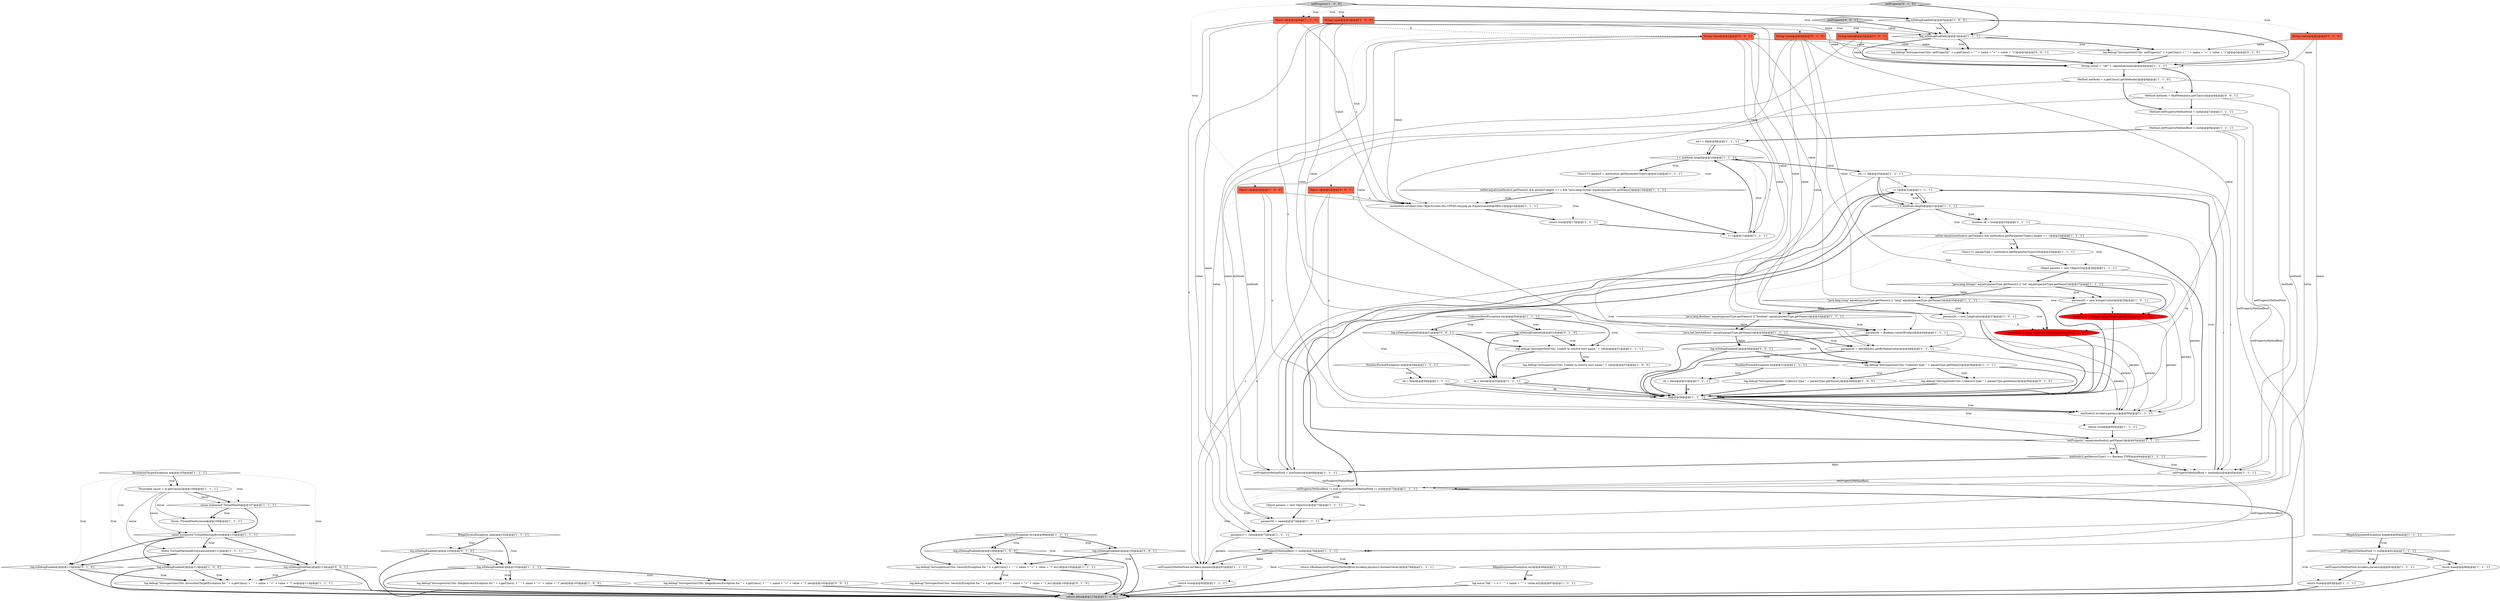digraph {
31 [style = filled, label = "InvocationTargetException ie@@@105@@@['1', '1', '1']", fillcolor = white, shape = diamond image = "AAA0AAABBB1BBB"];
58 [style = filled, label = "params(0( = name@@@74@@@['1', '1', '1']", fillcolor = white, shape = ellipse image = "AAA0AAABBB1BBB"];
19 [style = filled, label = "int i = 0@@@20@@@['1', '1', '1']", fillcolor = white, shape = ellipse image = "AAA0AAABBB1BBB"];
97 [style = filled, label = "log.isDebugEnabled()@@@51@@@['0', '0', '1']", fillcolor = white, shape = diamond image = "AAA0AAABBB3BBB"];
29 [style = filled, label = "log.isDebugEnabled()@@@113@@@['1', '0', '0']", fillcolor = white, shape = diamond image = "AAA0AAABBB1BBB"];
79 [style = filled, label = "log.isDebugEnabled()@@@103@@@['0', '1', '0']", fillcolor = white, shape = diamond image = "AAA0AAABBB2BBB"];
70 [style = filled, label = "log.debug(\"IntrospectionUtils: SecurityException for \" + o.getClass() + \" \" + name + \"=\" + value + \")\",ex1)@@@100@@@['1', '1', '1']", fillcolor = white, shape = ellipse image = "AAA0AAABBB1BBB"];
61 [style = filled, label = "SecurityException ex1@@@99@@@['1', '1', '1']", fillcolor = white, shape = diamond image = "AAA0AAABBB1BBB"];
55 [style = filled, label = "setProperty['1', '0', '0']", fillcolor = lightgray, shape = diamond image = "AAA0AAABBB1BBB"];
2 [style = filled, label = "throw (VirtualMachineError)cause@@@111@@@['1', '1', '1']", fillcolor = white, shape = ellipse image = "AAA0AAABBB1BBB"];
98 [style = filled, label = "setProperty['0', '0', '1']", fillcolor = lightgray, shape = diamond image = "AAA0AAABBB3BBB"];
17 [style = filled, label = "Method setPropertyMethodBool = null@@@8@@@['1', '1', '1']", fillcolor = white, shape = ellipse image = "AAA0AAABBB1BBB"];
39 [style = filled, label = "setPropertyMethodBool != null || setPropertyMethodVoid != null@@@72@@@['1', '1', '1']", fillcolor = white, shape = diamond image = "AAA0AAABBB1BBB"];
96 [style = filled, label = "log.debug(\"IntrospectionUtils: IllegalAccessException for \" + o.getClass() + \" \" + name + \"=\" + value + \")\",iae)@@@103@@@['0', '0', '1']", fillcolor = white, shape = ellipse image = "AAA0AAABBB3BBB"];
83 [style = filled, label = "log.debug(\"IntrospectionUtils: setProperty(\" + o.getClass() + \" \" + name + \"=\" + value + \")\")@@@3@@@['0', '1', '0']", fillcolor = white, shape = ellipse image = "AAA0AAABBB2BBB"];
45 [style = filled, label = "\"java.lang.Boolean\".equals(paramType.getName()) || \"boolean\".equals(paramType.getName())@@@43@@@['1', '1', '1']", fillcolor = white, shape = diamond image = "AAA0AAABBB1BBB"];
51 [style = filled, label = "Throwable cause = ie.getCause()@@@106@@@['1', '1', '1']", fillcolor = white, shape = ellipse image = "AAA0AAABBB1BBB"];
59 [style = filled, label = "return ((Boolean)setPropertyMethodBool.invoke(o,params)).booleanValue()@@@78@@@['1', '1', '1']", fillcolor = white, shape = ellipse image = "AAA0AAABBB1BBB"];
6 [style = filled, label = "IllegalAccessException iae@@@102@@@['1', '1', '1']", fillcolor = white, shape = diamond image = "AAA0AAABBB1BBB"];
14 [style = filled, label = "NumberFormatException ex@@@39@@@['1', '1', '1']", fillcolor = white, shape = diamond image = "AAA0AAABBB1BBB"];
9 [style = filled, label = "log.debug(\"IntrospectionUtils: IllegalAccessException for \" + o.getClass() + \" \" + name + \"=\" + value + \")\",iae)@@@103@@@['1', '0', '0']", fillcolor = white, shape = ellipse image = "AAA0AAABBB1BBB"];
11 [style = filled, label = "boolean ok = true@@@23@@@['1', '1', '1']", fillcolor = white, shape = ellipse image = "AAA0AAABBB1BBB"];
5 [style = filled, label = "IllegalArgumentException biae@@@80@@@['1', '1', '1']", fillcolor = white, shape = diamond image = "AAA0AAABBB1BBB"];
10 [style = filled, label = "i++@@@22@@@['1', '1', '1']", fillcolor = white, shape = ellipse image = "AAA0AAABBB1BBB"];
44 [style = filled, label = "params(0( = Boolean.valueOf(value)@@@44@@@['1', '1', '1']", fillcolor = white, shape = ellipse image = "AAA0AAABBB1BBB"];
26 [style = filled, label = "setPropertyMethodVoid != null@@@81@@@['1', '1', '1']", fillcolor = white, shape = diamond image = "AAA0AAABBB1BBB"];
94 [style = filled, label = "log.isDebugEnabled()@@@56@@@['0', '0', '1']", fillcolor = white, shape = diamond image = "AAA0AAABBB3BBB"];
41 [style = filled, label = "setPropertyMethodVoid = methods(i(@@@68@@@['1', '1', '1']", fillcolor = white, shape = ellipse image = "AAA0AAABBB1BBB"];
22 [style = filled, label = "return true@@@17@@@['1', '1', '1']", fillcolor = white, shape = ellipse image = "AAA0AAABBB1BBB"];
52 [style = filled, label = "Object o@@@2@@@['1', '1', '0']", fillcolor = tomato, shape = box image = "AAA0AAABBB1BBB"];
18 [style = filled, label = "throw biae@@@86@@@['1', '1', '1']", fillcolor = white, shape = ellipse image = "AAA0AAABBB1BBB"];
64 [style = filled, label = "\"java.lang.Long\".equals(paramType.getName()) || \"long\".equals(paramType.getName())@@@35@@@['1', '1', '1']", fillcolor = white, shape = diamond image = "AAA0AAABBB1BBB"];
69 [style = filled, label = "NumberFormatException ex@@@31@@@['1', '1', '1']", fillcolor = white, shape = diamond image = "AAA0AAABBB1BBB"];
66 [style = filled, label = "throw (ThreadDeath)cause@@@108@@@['1', '1', '1']", fillcolor = white, shape = ellipse image = "AAA0AAABBB1BBB"];
32 [style = filled, label = "methods(i(.invoke(o,new Object((((edu.fdu.CPPDG.tinypdg.pe.ExpressionInfo@4ff3c1)@@@14@@@['1', '1', '1']", fillcolor = white, shape = ellipse image = "AAA0AAABBB1BBB"];
53 [style = filled, label = "params(1( = value@@@75@@@['1', '1', '1']", fillcolor = white, shape = ellipse image = "AAA0AAABBB1BBB"];
93 [style = filled, label = "Method methods = findMethods(o.getClass())@@@6@@@['0', '0', '1']", fillcolor = white, shape = ellipse image = "AAA0AAABBB3BBB"];
91 [style = filled, label = "log.debug(\"IntrospectionUtils: setProperty(\" + o.getClass() + \" \" + name + \"=\" + value + \")\")@@@3@@@['0', '0', '1']", fillcolor = white, shape = ellipse image = "AAA0AAABBB3BBB"];
47 [style = filled, label = "Object params = new Object((((@@@26@@@['1', '1', '1']", fillcolor = white, shape = ellipse image = "AAA0AAABBB1BBB"];
71 [style = filled, label = "\"java.net.InetAddress\".equals(paramType.getName())@@@46@@@['1', '1', '1']", fillcolor = white, shape = diamond image = "AAA0AAABBB1BBB"];
84 [style = filled, label = "String name@@@2@@@['0', '1', '0']", fillcolor = tomato, shape = box image = "AAA0AAABBB2BBB"];
28 [style = filled, label = "log.debug(\"IntrospectionUtils: Unknown type \" + paramType.getName())@@@56@@@['1', '1', '1']", fillcolor = white, shape = ellipse image = "AAA0AAABBB1BBB"];
21 [style = filled, label = "setPropertyMethodVoid.invoke(o,params)@@@82@@@['1', '1', '1']", fillcolor = white, shape = ellipse image = "AAA0AAABBB1BBB"];
27 [style = filled, label = "return true@@@83@@@['1', '1', '1']", fillcolor = white, shape = ellipse image = "AAA0AAABBB1BBB"];
90 [style = filled, label = "String name@@@2@@@['0', '0', '1']", fillcolor = tomato, shape = box image = "AAA0AAABBB3BBB"];
30 [style = filled, label = "\"java.lang.Integer\".equals(paramType.getName()) || \"int\".equals(paramType.getName())@@@27@@@['1', '1', '1']", fillcolor = white, shape = diamond image = "AAA0AAABBB1BBB"];
63 [style = filled, label = "setPropertyMethodVoid.invoke(o,params)@@@91@@@['1', '1', '1']", fillcolor = white, shape = ellipse image = "AAA0AAABBB1BBB"];
73 [style = filled, label = "setPropertyMethodBool != null@@@76@@@['1', '1', '1']", fillcolor = white, shape = diamond image = "AAA0AAABBB1BBB"];
15 [style = filled, label = "return true@@@92@@@['1', '1', '1']", fillcolor = white, shape = ellipse image = "AAA0AAABBB1BBB"];
72 [style = filled, label = "UnknownHostException exc@@@50@@@['1', '1', '1']", fillcolor = white, shape = diamond image = "AAA0AAABBB1BBB"];
50 [style = filled, label = "params(0( = new Integer(value)@@@29@@@['1', '0', '1']", fillcolor = white, shape = ellipse image = "AAA0AAABBB1BBB"];
35 [style = filled, label = "i < methods.length@@@21@@@['1', '1', '1']", fillcolor = white, shape = diamond image = "AAA0AAABBB1BBB"];
75 [style = filled, label = "int i = 0@@@9@@@['1', '1', '1']", fillcolor = white, shape = ellipse image = "AAA0AAABBB1BBB"];
68 [style = filled, label = "setter.equals(methods(i(.getName()) && paramT.length == 1 && \"java.lang.String\".equals(paramT(0(.getName())@@@13@@@['1', '1', '1']", fillcolor = white, shape = diamond image = "AAA0AAABBB1BBB"];
0 [style = filled, label = "Object o@@@2@@@['1', '0', '0']", fillcolor = tomato, shape = box image = "AAA0AAABBB1BBB"];
57 [style = filled, label = "return false@@@115@@@['1', '1', '1']", fillcolor = lightgray, shape = ellipse image = "AAA0AAABBB1BBB"];
42 [style = filled, label = "Method setPropertyMethodVoid = null@@@7@@@['1', '1', '1']", fillcolor = white, shape = ellipse image = "AAA0AAABBB1BBB"];
20 [style = filled, label = "i < methods.length@@@10@@@['1', '1', '1']", fillcolor = white, shape = diamond image = "AAA0AAABBB1BBB"];
13 [style = filled, label = "Method methods = o.getClass().getMethods()@@@6@@@['1', '1', '0']", fillcolor = white, shape = ellipse image = "AAA0AAABBB1BBB"];
81 [style = filled, label = "setProperty['0', '1', '0']", fillcolor = lightgray, shape = diamond image = "AAA0AAABBB2BBB"];
67 [style = filled, label = "log.warn(\"IAE \" + o + \" \" + name + \" \" + value,ex2)@@@97@@@['1', '1', '1']", fillcolor = white, shape = ellipse image = "AAA0AAABBB1BBB"];
85 [style = filled, label = "params(0( = Long.valueOf(value)@@@37@@@['0', '1', '0']", fillcolor = red, shape = ellipse image = "AAA1AAABBB2BBB"];
1 [style = filled, label = "IllegalArgumentException ex2@@@96@@@['1', '1', '1']", fillcolor = white, shape = diamond image = "AAA0AAABBB1BBB"];
82 [style = filled, label = "log.debug(\"IntrospectionUtils: Unknown type \" + paramType.getName())@@@56@@@['0', '1', '0']", fillcolor = white, shape = ellipse image = "AAA0AAABBB2BBB"];
49 [style = filled, label = "cause instanceof ThreadDeath@@@107@@@['1', '1', '1']", fillcolor = white, shape = diamond image = "AAA0AAABBB1BBB"];
99 [style = filled, label = "Object o@@@2@@@['0', '0', '1']", fillcolor = tomato, shape = box image = "AAA0AAABBB3BBB"];
89 [style = filled, label = "log.isDebugEnabled()@@@113@@@['0', '1', '0']", fillcolor = white, shape = diamond image = "AAA0AAABBB2BBB"];
34 [style = filled, label = "setPropertyMethodBool = methods(i(@@@65@@@['1', '1', '1']", fillcolor = white, shape = ellipse image = "AAA0AAABBB1BBB"];
65 [style = filled, label = "Class<?> paramT = methods(i(.getParameterTypes()@@@12@@@['1', '1', '1']", fillcolor = white, shape = ellipse image = "AAA0AAABBB1BBB"];
24 [style = filled, label = "String setter = \"set\" + capitalize(name)@@@4@@@['1', '1', '1']", fillcolor = white, shape = ellipse image = "AAA0AAABBB1BBB"];
56 [style = filled, label = "log.isDebugEnabled()@@@3@@@['1', '1', '1']", fillcolor = white, shape = diamond image = "AAA0AAABBB1BBB"];
46 [style = filled, label = "Object params = new Object((((@@@73@@@['1', '1', '1']", fillcolor = white, shape = ellipse image = "AAA0AAABBB1BBB"];
77 [style = filled, label = "log.debug(\"IntrospectionUtils: Unable to resolve host name:\" + value)@@@51@@@['1', '1', '1']", fillcolor = white, shape = ellipse image = "AAA0AAABBB1BBB"];
40 [style = filled, label = "log.debug(\"IntrospectionUtils: InvocationTargetException for \" + o.getClass() + \" \" + name + \"=\" + value + \")\",ie)@@@113@@@['1', '1', '1']", fillcolor = white, shape = ellipse image = "AAA0AAABBB1BBB"];
38 [style = filled, label = "String value@@@2@@@['1', '0', '0']", fillcolor = tomato, shape = box image = "AAA0AAABBB1BBB"];
80 [style = filled, label = "params(0( = Integer.valueOf(value)@@@29@@@['0', '1', '0']", fillcolor = red, shape = ellipse image = "AAA1AAABBB2BBB"];
23 [style = filled, label = "log.isDebugEnabled()@@@103@@@['1', '1', '1']", fillcolor = white, shape = diamond image = "AAA0AAABBB1BBB"];
43 [style = filled, label = "i++@@@11@@@['1', '1', '1']", fillcolor = white, shape = ellipse image = "AAA0AAABBB1BBB"];
74 [style = filled, label = "Class<?> paramType = methods(i(.getParameterTypes()(0(@@@25@@@['1', '1', '1']", fillcolor = white, shape = ellipse image = "AAA0AAABBB1BBB"];
8 [style = filled, label = "return true@@@60@@@['1', '1', '1']", fillcolor = white, shape = ellipse image = "AAA0AAABBB1BBB"];
62 [style = filled, label = "setter.equals(methods(i(.getName()) && methods(i(.getParameterTypes().length == 1@@@24@@@['1', '1', '1']", fillcolor = white, shape = diamond image = "AAA0AAABBB1BBB"];
60 [style = filled, label = "log.isDebugEnabled()@@@100@@@['1', '0', '0']", fillcolor = white, shape = diamond image = "AAA0AAABBB1BBB"];
87 [style = filled, label = "log.debug(\"IntrospectionUtils: SecurityException for \" + o.getClass() + \" \" + name + \"=\" + value + \")\",ex1)@@@100@@@['0', '1', '0']", fillcolor = white, shape = ellipse image = "AAA0AAABBB2BBB"];
3 [style = filled, label = "ok = false@@@52@@@['1', '1', '1']", fillcolor = white, shape = ellipse image = "AAA0AAABBB1BBB"];
4 [style = filled, label = "log.debug(\"IntrospectionUtils: Unable to resolve host name:\" + value)@@@51@@@['1', '0', '0']", fillcolor = white, shape = ellipse image = "AAA0AAABBB1BBB"];
12 [style = filled, label = "params(0( = new Long(value)@@@37@@@['1', '0', '1']", fillcolor = white, shape = ellipse image = "AAA0AAABBB1BBB"];
54 [style = filled, label = "params(0( = InetAddress.getByName(value)@@@48@@@['1', '1', '1']", fillcolor = white, shape = ellipse image = "AAA0AAABBB1BBB"];
95 [style = filled, label = "log.isDebugEnabled()@@@100@@@['0', '0', '1']", fillcolor = white, shape = diamond image = "AAA0AAABBB3BBB"];
88 [style = filled, label = "String value@@@2@@@['0', '1', '0']", fillcolor = tomato, shape = box image = "AAA0AAABBB2BBB"];
78 [style = filled, label = "ok@@@58@@@['1', '1', '1']", fillcolor = white, shape = diamond image = "AAA0AAABBB1BBB"];
48 [style = filled, label = "ok = false@@@32@@@['1', '1', '1']", fillcolor = white, shape = ellipse image = "AAA0AAABBB1BBB"];
16 [style = filled, label = "log.isDebugEnabled()@@@3@@@['1', '0', '0']", fillcolor = white, shape = diamond image = "AAA0AAABBB1BBB"];
36 [style = filled, label = "ok = false@@@40@@@['1', '1', '1']", fillcolor = white, shape = ellipse image = "AAA0AAABBB1BBB"];
37 [style = filled, label = "\"setProperty\".equals(methods(i(.getName())@@@63@@@['1', '1', '1']", fillcolor = white, shape = diamond image = "AAA0AAABBB1BBB"];
25 [style = filled, label = "log.debug(\"IntrospectionUtils: Unknown type \" + paramType.getName())@@@56@@@['1', '0', '0']", fillcolor = white, shape = ellipse image = "AAA0AAABBB1BBB"];
86 [style = filled, label = "log.isDebugEnabled()@@@51@@@['0', '1', '0']", fillcolor = white, shape = diamond image = "AAA0AAABBB2BBB"];
92 [style = filled, label = "log.isDebugEnabled()@@@113@@@['0', '0', '1']", fillcolor = white, shape = diamond image = "AAA0AAABBB3BBB"];
7 [style = filled, label = "methods(i(.invoke(o,params)@@@59@@@['1', '1', '1']", fillcolor = white, shape = ellipse image = "AAA0AAABBB1BBB"];
100 [style = filled, label = "String value@@@2@@@['0', '0', '1']", fillcolor = tomato, shape = box image = "AAA0AAABBB3BBB"];
33 [style = filled, label = "methods(i(.getReturnType() == Boolean.TYPE@@@64@@@['1', '1', '1']", fillcolor = white, shape = diamond image = "AAA0AAABBB1BBB"];
76 [style = filled, label = "cause instanceof VirtualMachineError@@@110@@@['1', '1', '1']", fillcolor = white, shape = diamond image = "AAA0AAABBB1BBB"];
1->67 [style = bold, label=""];
88->54 [style = solid, label="value"];
32->22 [style = bold, label=""];
71->54 [style = dotted, label="true"];
52->7 [style = solid, label="o"];
63->15 [style = bold, label=""];
71->94 [style = dotted, label="false"];
34->39 [style = solid, label="setPropertyMethodBool"];
72->86 [style = bold, label=""];
52->100 [style = dashed, label="0"];
97->77 [style = dotted, label="true"];
56->91 [style = dotted, label="true"];
87->57 [style = bold, label=""];
31->89 [style = dotted, label="true"];
98->99 [style = dotted, label="true"];
52->63 [style = solid, label="o"];
68->43 [style = bold, label=""];
19->41 [style = solid, label="i"];
35->10 [style = dotted, label="true"];
28->25 [style = dotted, label="true"];
1->67 [style = dotted, label="true"];
69->48 [style = dotted, label="true"];
85->78 [style = bold, label=""];
3->78 [style = solid, label="ok"];
10->35 [style = bold, label=""];
59->57 [style = bold, label=""];
12->7 [style = solid, label="params"];
88->80 [style = solid, label="value"];
7->8 [style = bold, label=""];
61->70 [style = dotted, label="true"];
48->78 [style = solid, label="ok"];
90->91 [style = solid, label="name"];
15->57 [style = bold, label=""];
31->76 [style = dotted, label="true"];
79->23 [style = dotted, label="true"];
80->7 [style = solid, label="params"];
23->57 [style = bold, label=""];
71->94 [style = bold, label=""];
93->34 [style = solid, label="methods"];
38->56 [style = solid, label="value"];
39->57 [style = bold, label=""];
20->68 [style = dotted, label="true"];
52->24 [style = solid, label="name"];
100->44 [style = solid, label="value"];
56->83 [style = dotted, label="true"];
78->7 [style = bold, label=""];
56->83 [style = bold, label=""];
20->43 [style = dotted, label="true"];
61->95 [style = dotted, label="true"];
81->84 [style = dotted, label="true"];
65->68 [style = bold, label=""];
39->73 [style = dotted, label="true"];
84->83 [style = solid, label="name"];
39->46 [style = dotted, label="true"];
60->70 [style = dotted, label="true"];
52->32 [style = solid, label="o"];
99->63 [style = solid, label="o"];
52->58 [style = solid, label="name"];
19->34 [style = solid, label="i"];
28->82 [style = dotted, label="true"];
93->41 [style = solid, label="methods"];
31->92 [style = dotted, label="true"];
28->25 [style = bold, label=""];
38->54 [style = solid, label="value"];
35->37 [style = dotted, label="true"];
78->8 [style = dotted, label="true"];
67->57 [style = bold, label=""];
38->44 [style = solid, label="value"];
54->78 [style = bold, label=""];
20->65 [style = dotted, label="true"];
37->33 [style = bold, label=""];
51->49 [style = solid, label="cause"];
81->52 [style = dotted, label="true"];
95->57 [style = bold, label=""];
6->79 [style = dotted, label="true"];
86->3 [style = bold, label=""];
70->57 [style = bold, label=""];
76->2 [style = dotted, label="true"];
92->40 [style = dotted, label="true"];
4->3 [style = bold, label=""];
10->41 [style = solid, label="i"];
62->30 [style = dotted, label="true"];
24->93 [style = bold, label=""];
62->74 [style = dotted, label="true"];
38->53 [style = solid, label="value"];
72->97 [style = dotted, label="true"];
64->12 [style = bold, label=""];
88->85 [style = solid, label="value"];
72->97 [style = bold, label=""];
68->32 [style = bold, label=""];
30->80 [style = dotted, label="true"];
39->53 [style = dotted, label="true"];
16->56 [style = bold, label=""];
60->70 [style = bold, label=""];
22->43 [style = bold, label=""];
100->53 [style = solid, label="value"];
78->7 [style = dotted, label="true"];
23->96 [style = dotted, label="true"];
72->77 [style = bold, label=""];
30->64 [style = dotted, label="false"];
61->60 [style = dotted, label="true"];
84->58 [style = solid, label="name"];
80->78 [style = bold, label=""];
88->44 [style = solid, label="value"];
30->50 [style = dotted, label="true"];
33->41 [style = bold, label=""];
86->77 [style = bold, label=""];
36->78 [style = solid, label="ok"];
74->47 [style = bold, label=""];
31->49 [style = dotted, label="true"];
45->44 [style = dotted, label="true"];
90->58 [style = solid, label="name"];
45->71 [style = dotted, label="false"];
64->85 [style = bold, label=""];
100->91 [style = solid, label="value"];
23->9 [style = dotted, label="true"];
76->2 [style = bold, label=""];
100->12 [style = solid, label="value"];
45->71 [style = bold, label=""];
17->39 [style = solid, label="setPropertyMethodBool"];
43->20 [style = solid, label="i"];
72->77 [style = dotted, label="true"];
64->45 [style = bold, label=""];
73->59 [style = bold, label=""];
60->57 [style = bold, label=""];
2->89 [style = bold, label=""];
28->78 [style = bold, label=""];
81->56 [style = bold, label=""];
23->96 [style = bold, label=""];
31->51 [style = bold, label=""];
44->7 [style = solid, label="params"];
76->89 [style = bold, label=""];
35->62 [style = dotted, label="true"];
36->78 [style = bold, label=""];
29->40 [style = dotted, label="true"];
52->56 [style = solid, label="name"];
53->63 [style = solid, label="params"];
100->54 [style = solid, label="value"];
5->26 [style = dotted, label="true"];
29->40 [style = bold, label=""];
91->24 [style = bold, label=""];
25->78 [style = bold, label=""];
61->70 [style = bold, label=""];
11->62 [style = bold, label=""];
31->29 [style = dotted, label="true"];
20->19 [style = bold, label=""];
98->56 [style = bold, label=""];
29->57 [style = bold, label=""];
39->58 [style = dotted, label="true"];
38->32 [style = solid, label="value"];
72->3 [style = dotted, label="true"];
24->13 [style = bold, label=""];
0->7 [style = solid, label="o"];
14->36 [style = bold, label=""];
19->35 [style = solid, label="i"];
73->63 [style = bold, label=""];
71->54 [style = bold, label=""];
39->46 [style = bold, label=""];
13->42 [style = bold, label=""];
94->78 [style = bold, label=""];
49->66 [style = dotted, label="true"];
21->27 [style = bold, label=""];
37->10 [style = bold, label=""];
10->35 [style = solid, label="i"];
19->10 [style = solid, label="i"];
6->23 [style = bold, label=""];
51->2 [style = solid, label="cause"];
26->27 [style = dotted, label="true"];
75->43 [style = solid, label="i"];
84->24 [style = solid, label="name"];
16->24 [style = bold, label=""];
100->50 [style = solid, label="value"];
43->20 [style = bold, label=""];
35->39 [style = bold, label=""];
56->91 [style = bold, label=""];
5->26 [style = bold, label=""];
44->78 [style = bold, label=""];
10->34 [style = solid, label="i"];
88->32 [style = solid, label="value"];
86->77 [style = dotted, label="true"];
95->70 [style = dotted, label="true"];
56->24 [style = bold, label=""];
89->57 [style = bold, label=""];
33->41 [style = dotted, label="false"];
41->10 [style = bold, label=""];
97->3 [style = bold, label=""];
2->92 [style = bold, label=""];
89->40 [style = dotted, label="true"];
45->44 [style = bold, label=""];
66->76 [style = bold, label=""];
92->57 [style = bold, label=""];
38->50 [style = solid, label="value"];
88->83 [style = solid, label="value"];
77->4 [style = dotted, label="true"];
73->63 [style = dotted, label="false"];
64->85 [style = dotted, label="true"];
30->50 [style = bold, label=""];
26->21 [style = bold, label=""];
55->0 [style = dotted, label="true"];
76->29 [style = bold, label=""];
93->42 [style = bold, label=""];
71->28 [style = dotted, label="false"];
77->4 [style = bold, label=""];
95->70 [style = bold, label=""];
82->78 [style = bold, label=""];
30->64 [style = bold, label=""];
98->100 [style = dotted, label="true"];
58->53 [style = bold, label=""];
97->77 [style = bold, label=""];
79->57 [style = bold, label=""];
83->24 [style = bold, label=""];
75->20 [style = bold, label=""];
19->35 [style = bold, label=""];
20->65 [style = bold, label=""];
18->57 [style = bold, label=""];
6->79 [style = bold, label=""];
73->15 [style = dotted, label="false"];
51->66 [style = solid, label="cause"];
12->85 [style = dashed, label="0"];
3->78 [style = bold, label=""];
8->37 [style = bold, label=""];
50->80 [style = dashed, label="0"];
55->16 [style = bold, label=""];
99->7 [style = solid, label="o"];
64->45 [style = dotted, label="false"];
38->12 [style = solid, label="value"];
31->51 [style = dotted, label="true"];
48->78 [style = bold, label=""];
99->32 [style = solid, label="o"];
62->47 [style = dotted, label="true"];
94->28 [style = dotted, label="true"];
17->73 [style = solid, label="setPropertyMethodBool"];
16->56 [style = dotted, label="true"];
77->3 [style = bold, label=""];
37->33 [style = dotted, label="true"];
68->32 [style = dotted, label="true"];
69->48 [style = bold, label=""];
61->60 [style = bold, label=""];
49->76 [style = bold, label=""];
13->41 [style = solid, label="methods"];
76->92 [style = bold, label=""];
0->63 [style = solid, label="o"];
9->57 [style = bold, label=""];
41->39 [style = solid, label="setPropertyMethodVoid"];
42->39 [style = solid, label="setPropertyMethodVoid"];
33->34 [style = dotted, label="true"];
42->17 [style = bold, label=""];
79->23 [style = bold, label=""];
6->23 [style = dotted, label="true"];
30->80 [style = bold, label=""];
78->37 [style = bold, label=""];
71->28 [style = bold, label=""];
17->75 [style = bold, label=""];
53->73 [style = bold, label=""];
46->58 [style = bold, label=""];
50->7 [style = solid, label="params"];
64->12 [style = dotted, label="true"];
72->86 [style = dotted, label="true"];
51->49 [style = bold, label=""];
11->78 [style = solid, label="ok"];
85->7 [style = solid, label="params"];
34->10 [style = bold, label=""];
47->7 [style = solid, label="params"];
35->11 [style = dotted, label="true"];
14->36 [style = dotted, label="true"];
40->57 [style = bold, label=""];
55->52 [style = dotted, label="true"];
47->30 [style = bold, label=""];
89->40 [style = bold, label=""];
49->66 [style = bold, label=""];
34->73 [style = solid, label="setPropertyMethodBool"];
92->40 [style = bold, label=""];
70->87 [style = dotted, label="true"];
51->76 [style = solid, label="cause"];
62->37 [style = bold, label=""];
27->57 [style = bold, label=""];
100->32 [style = solid, label="value"];
26->21 [style = dotted, label="true"];
26->18 [style = dotted, label="false"];
61->95 [style = bold, label=""];
35->11 [style = bold, label=""];
50->78 [style = bold, label=""];
70->87 [style = bold, label=""];
94->28 [style = bold, label=""];
75->20 [style = solid, label="i"];
62->74 [style = bold, label=""];
96->57 [style = bold, label=""];
28->82 [style = bold, label=""];
54->7 [style = solid, label="params"];
55->38 [style = dotted, label="true"];
13->34 [style = solid, label="methods"];
88->53 [style = solid, label="value"];
90->24 [style = solid, label="name"];
68->22 [style = dotted, label="true"];
2->29 [style = bold, label=""];
98->90 [style = dotted, label="true"];
12->78 [style = bold, label=""];
73->59 [style = dotted, label="true"];
33->34 [style = bold, label=""];
23->9 [style = bold, label=""];
62->78 [style = dotted, label="true"];
0->32 [style = solid, label="o"];
26->18 [style = bold, label=""];
81->88 [style = dotted, label="true"];
13->93 [style = dashed, label="0"];
}
